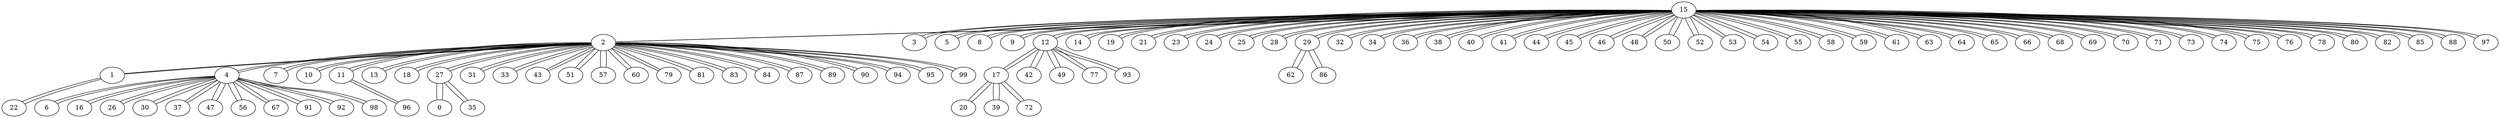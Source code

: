 graph {
15 -- 2
15 -- 3
15 -- 5
15 -- 8
15 -- 9
15 -- 12
15 -- 14
15 -- 19
15 -- 21
15 -- 23
15 -- 24
15 -- 25
15 -- 28
15 -- 29
15 -- 32
15 -- 34
15 -- 36
15 -- 38
15 -- 40
15 -- 41
15 -- 44
15 -- 45
15 -- 46
15 -- 48
15 -- 50
15 -- 52
15 -- 53
15 -- 54
15 -- 55
15 -- 58
15 -- 59
15 -- 61
15 -- 63
15 -- 64
15 -- 65
15 -- 66
15 -- 68
15 -- 69
15 -- 70
15 -- 71
15 -- 73
15 -- 74
15 -- 75
15 -- 76
15 -- 78
15 -- 80
15 -- 82
15 -- 85
15 -- 88
15 -- 97
2 -- 15
2 -- 1
2 -- 4
2 -- 7
2 -- 10
2 -- 11
2 -- 13
2 -- 18
2 -- 27
2 -- 31
2 -- 33
2 -- 43
2 -- 51
2 -- 57
2 -- 60
2 -- 79
2 -- 81
2 -- 83
2 -- 84
2 -- 87
2 -- 89
2 -- 90
2 -- 94
2 -- 95
2 -- 99
3 -- 15
5 -- 15
8 -- 15
9 -- 15
12 -- 15
12 -- 17
12 -- 42
12 -- 49
12 -- 77
12 -- 93
14 -- 15
19 -- 15
21 -- 15
23 -- 15
24 -- 15
25 -- 15
28 -- 15
29 -- 15
29 -- 62
29 -- 86
32 -- 15
34 -- 15
36 -- 15
38 -- 15
40 -- 15
41 -- 15
44 -- 15
45 -- 15
46 -- 15
48 -- 15
50 -- 15
52 -- 15
53 -- 15
54 -- 15
55 -- 15
58 -- 15
59 -- 15
61 -- 15
63 -- 15
64 -- 15
65 -- 15
66 -- 15
68 -- 15
69 -- 15
70 -- 15
71 -- 15
73 -- 15
74 -- 15
75 -- 15
76 -- 15
78 -- 15
80 -- 15
82 -- 15
85 -- 15
88 -- 15
97 -- 15
1 -- 2
1 -- 22
4 -- 2
4 -- 6
4 -- 16
4 -- 26
4 -- 30
4 -- 37
4 -- 47
4 -- 56
4 -- 67
4 -- 91
4 -- 92
4 -- 98
7 -- 2
10 -- 2
11 -- 2
11 -- 96
13 -- 2
18 -- 2
27 -- 2
27 -- 0
27 -- 35
31 -- 2
33 -- 2
43 -- 2
51 -- 2
57 -- 2
60 -- 2
79 -- 2
81 -- 2
83 -- 2
84 -- 2
87 -- 2
89 -- 2
90 -- 2
94 -- 2
95 -- 2
99 -- 2
17 -- 12
17 -- 20
17 -- 39
17 -- 72
42 -- 12
49 -- 12
77 -- 12
93 -- 12
62 -- 29
86 -- 29
22 -- 1
6 -- 4
16 -- 4
26 -- 4
30 -- 4
37 -- 4
47 -- 4
56 -- 4
67 -- 4
91 -- 4
92 -- 4
98 -- 4
96 -- 11
0 -- 27
35 -- 27
20 -- 17
39 -- 17
72 -- 17
}
